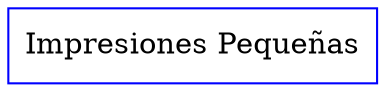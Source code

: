  digraph G {
 rankdir=LR;
 inicio [label="Impresiones Pequeñas", color="blue", shape="rectangle"];
 }
